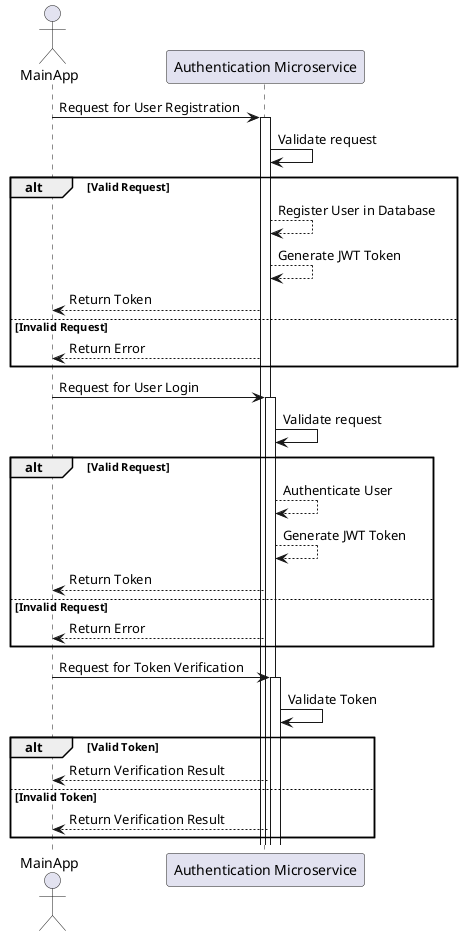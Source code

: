 @startuml microservice_diagram
actor MainApp
participant "Authentication Microservice" as AuthMicroservice

MainApp -> AuthMicroservice: Request for User Registration
activate AuthMicroservice
AuthMicroservice -> AuthMicroservice: Validate request

alt Valid Request
    AuthMicroservice --> AuthMicroservice: Register User in Database
    AuthMicroservice --> AuthMicroservice: Generate JWT Token
    AuthMicroservice --> MainApp: Return Token
else Invalid Request
    AuthMicroservice --> MainApp: Return Error
end

MainApp -> AuthMicroservice: Request for User Login
activate AuthMicroservice
AuthMicroservice -> AuthMicroservice: Validate request

alt Valid Request
    AuthMicroservice --> AuthMicroservice: Authenticate User
    AuthMicroservice --> AuthMicroservice: Generate JWT Token
    AuthMicroservice --> MainApp: Return Token
else Invalid Request
    AuthMicroservice --> MainApp: Return Error
end

MainApp -> AuthMicroservice: Request for Token Verification
activate AuthMicroservice
AuthMicroservice -> AuthMicroservice: Validate Token

alt Valid Token
    AuthMicroservice --> MainApp: Return Verification Result
else Invalid Token
    AuthMicroservice --> MainApp: Return Verification Result
end

@enduml
